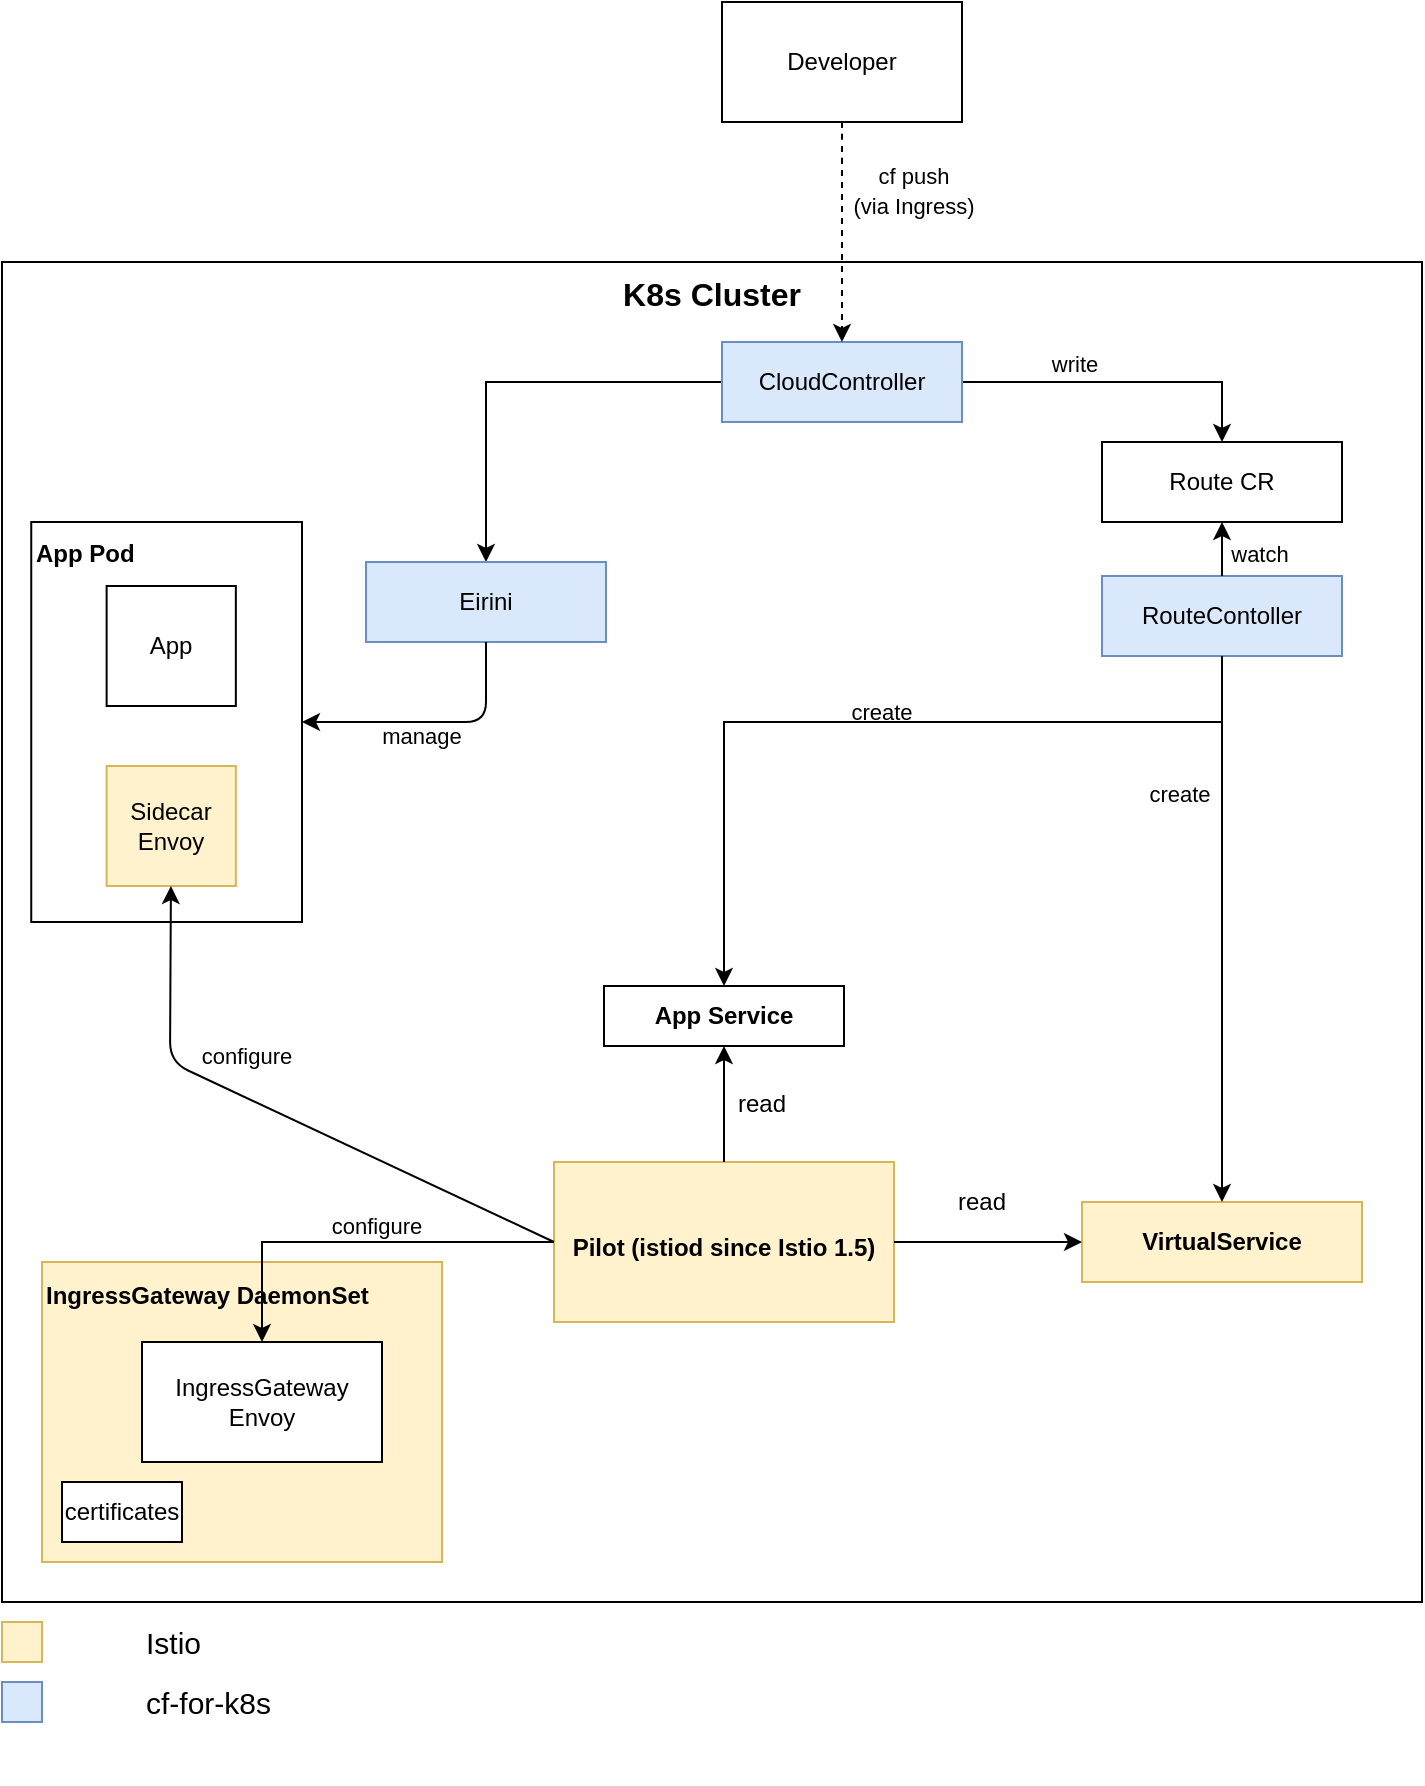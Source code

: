 <mxfile version="13.6.2" type="device"><diagram id="nZsjcaqkJJ3pMrgdZgZk" name="Page-1"><mxGraphModel dx="1186" dy="692" grid="1" gridSize="10" guides="1" tooltips="1" connect="1" arrows="1" fold="1" page="1" pageScale="1" pageWidth="850" pageHeight="1100" math="0" shadow="0"><root><mxCell id="0"/><mxCell id="1" parent="0"/><mxCell id="kajHDuqpT4m-ir-tVI1z-1" value="K8s Cluster" style="rounded=0;whiteSpace=wrap;html=1;fontSize=16;fontStyle=1;verticalAlign=top;" parent="1" vertex="1"><mxGeometry x="70" y="370" width="710" height="670" as="geometry"/></mxCell><mxCell id="kajHDuqpT4m-ir-tVI1z-2" value="&lt;font style=&quot;font-size: 12px&quot;&gt;App Pod&lt;/font&gt;" style="rounded=0;whiteSpace=wrap;html=1;verticalAlign=top;fontSize=14;fontStyle=1;align=left;" parent="1" vertex="1"><mxGeometry x="84.62" y="500" width="135.38" height="200" as="geometry"/></mxCell><mxCell id="kajHDuqpT4m-ir-tVI1z-3" value="" style="group;align=left;" parent="1" vertex="1" connectable="0"><mxGeometry x="90" y="482" width="140" height="240" as="geometry"/></mxCell><mxCell id="kajHDuqpT4m-ir-tVI1z-4" value="Sidecar&lt;br&gt;Envoy" style="rounded=0;whiteSpace=wrap;html=1;fillColor=#fff2cc;strokeColor=#d6b656;" parent="kajHDuqpT4m-ir-tVI1z-3" vertex="1"><mxGeometry x="32.308" y="140" width="64.615" height="60" as="geometry"/></mxCell><mxCell id="kajHDuqpT4m-ir-tVI1z-5" value="App" style="rounded=0;whiteSpace=wrap;html=1;" parent="kajHDuqpT4m-ir-tVI1z-3" vertex="1"><mxGeometry x="32.308" y="50" width="64.615" height="60" as="geometry"/></mxCell><mxCell id="kajHDuqpT4m-ir-tVI1z-6" value="" style="group;fillColor=#fff2cc;strokeColor=#d6b656;" parent="1" vertex="1" connectable="0"><mxGeometry x="346" y="820" width="170" height="80" as="geometry"/></mxCell><mxCell id="kajHDuqpT4m-ir-tVI1z-7" value="&lt;b&gt;&lt;br&gt;&lt;br&gt;Pilot (istiod since Istio 1.5)&lt;/b&gt;" style="rounded=0;whiteSpace=wrap;html=1;verticalAlign=top;fillColor=#fff2cc;strokeColor=#d6b656;" parent="kajHDuqpT4m-ir-tVI1z-6" vertex="1"><mxGeometry width="170" height="80" as="geometry"/></mxCell><mxCell id="kajHDuqpT4m-ir-tVI1z-8" value="RouteContoller" style="rounded=0;whiteSpace=wrap;html=1;fillColor=#dae8fc;strokeColor=#6c8ebf;" parent="1" vertex="1"><mxGeometry x="620" y="527" width="120" height="40" as="geometry"/></mxCell><mxCell id="kajHDuqpT4m-ir-tVI1z-9" style="edgeStyle=orthogonalEdgeStyle;rounded=0;orthogonalLoop=1;jettySize=auto;html=1;exitX=1;exitY=0.5;exitDx=0;exitDy=0;entryX=0.5;entryY=0;entryDx=0;entryDy=0;fontSize=11;" parent="1" source="kajHDuqpT4m-ir-tVI1z-12" target="kajHDuqpT4m-ir-tVI1z-13" edge="1"><mxGeometry relative="1" as="geometry"/></mxCell><mxCell id="kajHDuqpT4m-ir-tVI1z-10" value="write" style="edgeLabel;html=1;align=center;verticalAlign=middle;resizable=0;points=[];fontSize=11;" parent="kajHDuqpT4m-ir-tVI1z-9" vertex="1" connectable="0"><mxGeometry x="-0.242" y="-1" relative="1" as="geometry"><mxPoint x="-5" y="-10" as="offset"/></mxGeometry></mxCell><mxCell id="kajHDuqpT4m-ir-tVI1z-11" style="edgeStyle=orthogonalEdgeStyle;rounded=0;orthogonalLoop=1;jettySize=auto;html=1;exitX=0;exitY=0.5;exitDx=0;exitDy=0;entryX=0.5;entryY=0;entryDx=0;entryDy=0;" parent="1" source="kajHDuqpT4m-ir-tVI1z-12" target="kajHDuqpT4m-ir-tVI1z-23" edge="1"><mxGeometry relative="1" as="geometry"><mxPoint x="330" y="1050" as="targetPoint"/></mxGeometry></mxCell><mxCell id="kajHDuqpT4m-ir-tVI1z-12" value="CloudController" style="rounded=0;whiteSpace=wrap;html=1;fillColor=#dae8fc;strokeColor=#6c8ebf;" parent="1" vertex="1"><mxGeometry x="430" y="410" width="120" height="40" as="geometry"/></mxCell><mxCell id="kajHDuqpT4m-ir-tVI1z-13" value="Route CR" style="rounded=0;whiteSpace=wrap;html=1;" parent="1" vertex="1"><mxGeometry x="620" y="460" width="120" height="40" as="geometry"/></mxCell><mxCell id="kajHDuqpT4m-ir-tVI1z-14" value="" style="group;fillColor=#fff2cc;strokeColor=#d6b656;" parent="1" vertex="1" connectable="0"><mxGeometry x="90" y="870" width="200" height="150" as="geometry"/></mxCell><mxCell id="kajHDuqpT4m-ir-tVI1z-15" value="&lt;font style=&quot;font-size: 12px&quot;&gt;IngressGateway DaemonSet&lt;/font&gt;" style="rounded=0;whiteSpace=wrap;html=1;fontSize=15;verticalAlign=top;fontStyle=1;fillColor=#fff2cc;strokeColor=#d6b656;align=left;" parent="kajHDuqpT4m-ir-tVI1z-14" vertex="1"><mxGeometry width="200" height="150" as="geometry"/></mxCell><mxCell id="kajHDuqpT4m-ir-tVI1z-16" value="IngressGateway&lt;br&gt;Envoy" style="rounded=0;whiteSpace=wrap;html=1;" parent="kajHDuqpT4m-ir-tVI1z-14" vertex="1"><mxGeometry x="50" y="40" width="120" height="60" as="geometry"/></mxCell><mxCell id="kajHDuqpT4m-ir-tVI1z-17" value="certificates" style="rounded=0;whiteSpace=wrap;html=1;" parent="kajHDuqpT4m-ir-tVI1z-14" vertex="1"><mxGeometry x="10" y="110" width="60" height="30" as="geometry"/></mxCell><mxCell id="kajHDuqpT4m-ir-tVI1z-18" style="edgeStyle=orthogonalEdgeStyle;rounded=0;orthogonalLoop=1;jettySize=auto;html=1;exitX=0;exitY=0.5;exitDx=0;exitDy=0;" parent="1" source="kajHDuqpT4m-ir-tVI1z-7" target="kajHDuqpT4m-ir-tVI1z-16" edge="1"><mxGeometry relative="1" as="geometry"><mxPoint x="310" y="840" as="sourcePoint"/></mxGeometry></mxCell><mxCell id="kajHDuqpT4m-ir-tVI1z-19" value="configure" style="edgeLabel;html=1;align=center;verticalAlign=middle;resizable=0;points=[];" parent="kajHDuqpT4m-ir-tVI1z-18" vertex="1" connectable="0"><mxGeometry x="-0.061" y="1" relative="1" as="geometry"><mxPoint x="3" y="-9" as="offset"/></mxGeometry></mxCell><mxCell id="kajHDuqpT4m-ir-tVI1z-20" value="&lt;b&gt;VirtualService&lt;/b&gt;" style="rounded=0;whiteSpace=wrap;html=1;fillColor=#fff2cc;strokeColor=#d6b656;" parent="1" vertex="1"><mxGeometry x="610" y="840" width="140" height="40" as="geometry"/></mxCell><mxCell id="kajHDuqpT4m-ir-tVI1z-21" value="Developer" style="rounded=0;whiteSpace=wrap;html=1;" parent="1" vertex="1"><mxGeometry x="430" y="240" width="120" height="60" as="geometry"/></mxCell><mxCell id="kajHDuqpT4m-ir-tVI1z-22" value="&lt;font style=&quot;font-size: 12px&quot;&gt;App Service&lt;/font&gt;" style="rounded=0;whiteSpace=wrap;html=1;fontSize=12;fontStyle=1" parent="1" vertex="1"><mxGeometry x="371" y="732" width="120" height="30" as="geometry"/></mxCell><mxCell id="kajHDuqpT4m-ir-tVI1z-23" value="Eirini" style="rounded=0;whiteSpace=wrap;html=1;fillColor=#dae8fc;strokeColor=#6c8ebf;" parent="1" vertex="1"><mxGeometry x="252" y="520" width="120" height="40" as="geometry"/></mxCell><mxCell id="kajHDuqpT4m-ir-tVI1z-24" value="" style="group" parent="1" vertex="1" connectable="0"><mxGeometry x="70" y="1050" width="180" height="81" as="geometry"/></mxCell><mxCell id="kajHDuqpT4m-ir-tVI1z-25" value="" style="group" parent="kajHDuqpT4m-ir-tVI1z-24" vertex="1" connectable="0"><mxGeometry width="70" height="20" as="geometry"/></mxCell><mxCell id="kajHDuqpT4m-ir-tVI1z-26" value="" style="rounded=0;whiteSpace=wrap;html=1;fillColor=#fff2cc;strokeColor=#d6b656;" parent="kajHDuqpT4m-ir-tVI1z-25" vertex="1"><mxGeometry width="20" height="20" as="geometry"/></mxCell><mxCell id="kajHDuqpT4m-ir-tVI1z-27" value="" style="group" parent="kajHDuqpT4m-ir-tVI1z-24" vertex="1" connectable="0"><mxGeometry y="30" width="110" height="20" as="geometry"/></mxCell><mxCell id="kajHDuqpT4m-ir-tVI1z-28" value="" style="rounded=0;whiteSpace=wrap;html=1;fillColor=#dae8fc;strokeColor=#6c8ebf;" parent="kajHDuqpT4m-ir-tVI1z-27" vertex="1"><mxGeometry width="20" height="20" as="geometry"/></mxCell><mxCell id="kajHDuqpT4m-ir-tVI1z-29" value="cf-for-k8s" style="text;html=1;strokeColor=none;fillColor=none;align=left;verticalAlign=middle;whiteSpace=wrap;rounded=0;labelBackgroundColor=none;fontSize=15;" parent="kajHDuqpT4m-ir-tVI1z-24" vertex="1"><mxGeometry x="70" y="30" width="80" height="20" as="geometry"/></mxCell><mxCell id="kajHDuqpT4m-ir-tVI1z-30" value="Istio" style="text;html=1;strokeColor=none;fillColor=none;align=left;verticalAlign=middle;whiteSpace=wrap;rounded=0;labelBackgroundColor=none;fontSize=15;" parent="kajHDuqpT4m-ir-tVI1z-24" vertex="1"><mxGeometry x="70" width="40" height="20" as="geometry"/></mxCell><mxCell id="kajHDuqpT4m-ir-tVI1z-33" style="edgeStyle=orthogonalEdgeStyle;rounded=0;orthogonalLoop=1;jettySize=auto;html=1;exitX=0.5;exitY=1;exitDx=0;exitDy=0;entryX=0.5;entryY=0;entryDx=0;entryDy=0;" parent="1" source="kajHDuqpT4m-ir-tVI1z-8" target="kajHDuqpT4m-ir-tVI1z-20" edge="1"><mxGeometry relative="1" as="geometry"><mxPoint x="630" y="978" as="sourcePoint"/><mxPoint x="670" y="430" as="targetPoint"/></mxGeometry></mxCell><mxCell id="kajHDuqpT4m-ir-tVI1z-34" value="" style="endArrow=classic;html=1;exitX=0.5;exitY=1;exitDx=0;exitDy=0;entryX=0.5;entryY=0;entryDx=0;entryDy=0;dashed=1;" parent="1" source="kajHDuqpT4m-ir-tVI1z-21" target="kajHDuqpT4m-ir-tVI1z-12" edge="1"><mxGeometry width="50" height="50" relative="1" as="geometry"><mxPoint x="-30" y="810" as="sourcePoint"/><mxPoint x="20" y="760" as="targetPoint"/><Array as="points"><mxPoint x="490" y="310"/></Array></mxGeometry></mxCell><mxCell id="kajHDuqpT4m-ir-tVI1z-35" value="&lt;font style=&quot;font-size: 11px&quot;&gt;cf push&lt;br&gt;(via Ingress)&lt;br&gt;&lt;/font&gt;" style="text;html=1;strokeColor=none;fillColor=none;align=center;verticalAlign=middle;whiteSpace=wrap;rounded=0;" parent="1" vertex="1"><mxGeometry x="486" y="324" width="80" height="20" as="geometry"/></mxCell><mxCell id="kajHDuqpT4m-ir-tVI1z-36" value="" style="endArrow=classic;html=1;exitX=0;exitY=0.5;exitDx=0;exitDy=0;" parent="1" source="kajHDuqpT4m-ir-tVI1z-7" target="kajHDuqpT4m-ir-tVI1z-4" edge="1"><mxGeometry width="50" height="50" relative="1" as="geometry"><mxPoint x="-30" y="810" as="sourcePoint"/><mxPoint x="20" y="760" as="targetPoint"/><Array as="points"><mxPoint x="154" y="770"/></Array></mxGeometry></mxCell><mxCell id="kajHDuqpT4m-ir-tVI1z-37" value="configure" style="edgeLabel;html=1;align=center;verticalAlign=middle;resizable=0;points=[];" parent="1" vertex="1" connectable="0"><mxGeometry x="192" y="767" as="geometry"/></mxCell><mxCell id="kajHDuqpT4m-ir-tVI1z-38" value="" style="endArrow=classic;html=1;exitX=0.5;exitY=1;exitDx=0;exitDy=0;entryX=1;entryY=0.5;entryDx=0;entryDy=0;" parent="1" source="kajHDuqpT4m-ir-tVI1z-23" target="kajHDuqpT4m-ir-tVI1z-2" edge="1"><mxGeometry width="50" height="50" relative="1" as="geometry"><mxPoint x="-30" y="810" as="sourcePoint"/><mxPoint x="20" y="760" as="targetPoint"/><Array as="points"><mxPoint x="312" y="600"/></Array></mxGeometry></mxCell><mxCell id="kajHDuqpT4m-ir-tVI1z-39" value="" style="endArrow=classic;html=1;exitX=0.5;exitY=0;exitDx=0;exitDy=0;" parent="1" source="kajHDuqpT4m-ir-tVI1z-8" target="kajHDuqpT4m-ir-tVI1z-13" edge="1"><mxGeometry width="50" height="50" relative="1" as="geometry"><mxPoint x="-30" y="810" as="sourcePoint"/><mxPoint x="20" y="760" as="targetPoint"/></mxGeometry></mxCell><mxCell id="kajHDuqpT4m-ir-tVI1z-40" value="watch" style="text;html=1;strokeColor=none;fillColor=none;align=center;verticalAlign=middle;whiteSpace=wrap;rounded=0;fontSize=11;" parent="1" vertex="1"><mxGeometry x="679" y="506" width="40" height="20" as="geometry"/></mxCell><mxCell id="kajHDuqpT4m-ir-tVI1z-41" value="manage" style="text;html=1;strokeColor=none;fillColor=none;align=center;verticalAlign=middle;whiteSpace=wrap;rounded=0;fontSize=11;" parent="1" vertex="1"><mxGeometry x="260" y="597" width="40" height="20" as="geometry"/></mxCell><mxCell id="kajHDuqpT4m-ir-tVI1z-43" value="create" style="text;html=1;strokeColor=none;fillColor=none;align=center;verticalAlign=middle;whiteSpace=wrap;rounded=0;fontSize=11;" parent="1" vertex="1"><mxGeometry x="639" y="626" width="40" height="20" as="geometry"/></mxCell><mxCell id="kajHDuqpT4m-ir-tVI1z-46" style="edgeStyle=orthogonalEdgeStyle;rounded=0;orthogonalLoop=1;jettySize=auto;html=1;" parent="1" target="kajHDuqpT4m-ir-tVI1z-22" edge="1"><mxGeometry relative="1" as="geometry"><mxPoint x="680" y="570" as="sourcePoint"/><mxPoint x="620" y="727" as="targetPoint"/><Array as="points"><mxPoint x="680" y="600"/><mxPoint x="431" y="600"/></Array></mxGeometry></mxCell><mxCell id="kajHDuqpT4m-ir-tVI1z-47" value="create" style="text;html=1;strokeColor=none;fillColor=none;align=center;verticalAlign=middle;whiteSpace=wrap;rounded=0;fontSize=11;" parent="1" vertex="1"><mxGeometry x="490" y="585" width="40" height="20" as="geometry"/></mxCell><mxCell id="kajHDuqpT4m-ir-tVI1z-45" value="" style="endArrow=classic;html=1;fontSize=11;exitX=1;exitY=0.5;exitDx=0;exitDy=0;entryX=0;entryY=0.5;entryDx=0;entryDy=0;" parent="1" source="kajHDuqpT4m-ir-tVI1z-7" target="kajHDuqpT4m-ir-tVI1z-20" edge="1"><mxGeometry width="50" height="50" relative="1" as="geometry"><mxPoint x="20" y="760" as="sourcePoint"/><mxPoint x="-30" y="810" as="targetPoint"/></mxGeometry></mxCell><mxCell id="kajHDuqpT4m-ir-tVI1z-50" value="read" style="text;html=1;strokeColor=none;fillColor=none;align=center;verticalAlign=middle;whiteSpace=wrap;rounded=0;" parent="1" vertex="1"><mxGeometry x="540" y="830" width="40" height="20" as="geometry"/></mxCell><mxCell id="-feehCaCjJsRLm0Hw53G-4" style="edgeStyle=orthogonalEdgeStyle;rounded=0;orthogonalLoop=1;jettySize=auto;html=1;" parent="1" source="kajHDuqpT4m-ir-tVI1z-7" target="kajHDuqpT4m-ir-tVI1z-22" edge="1"><mxGeometry relative="1" as="geometry"/></mxCell><mxCell id="-feehCaCjJsRLm0Hw53G-5" value="read" style="text;html=1;strokeColor=none;fillColor=none;align=center;verticalAlign=middle;whiteSpace=wrap;rounded=0;" parent="1" vertex="1"><mxGeometry x="430" y="776" width="40" height="30" as="geometry"/></mxCell></root></mxGraphModel></diagram></mxfile>